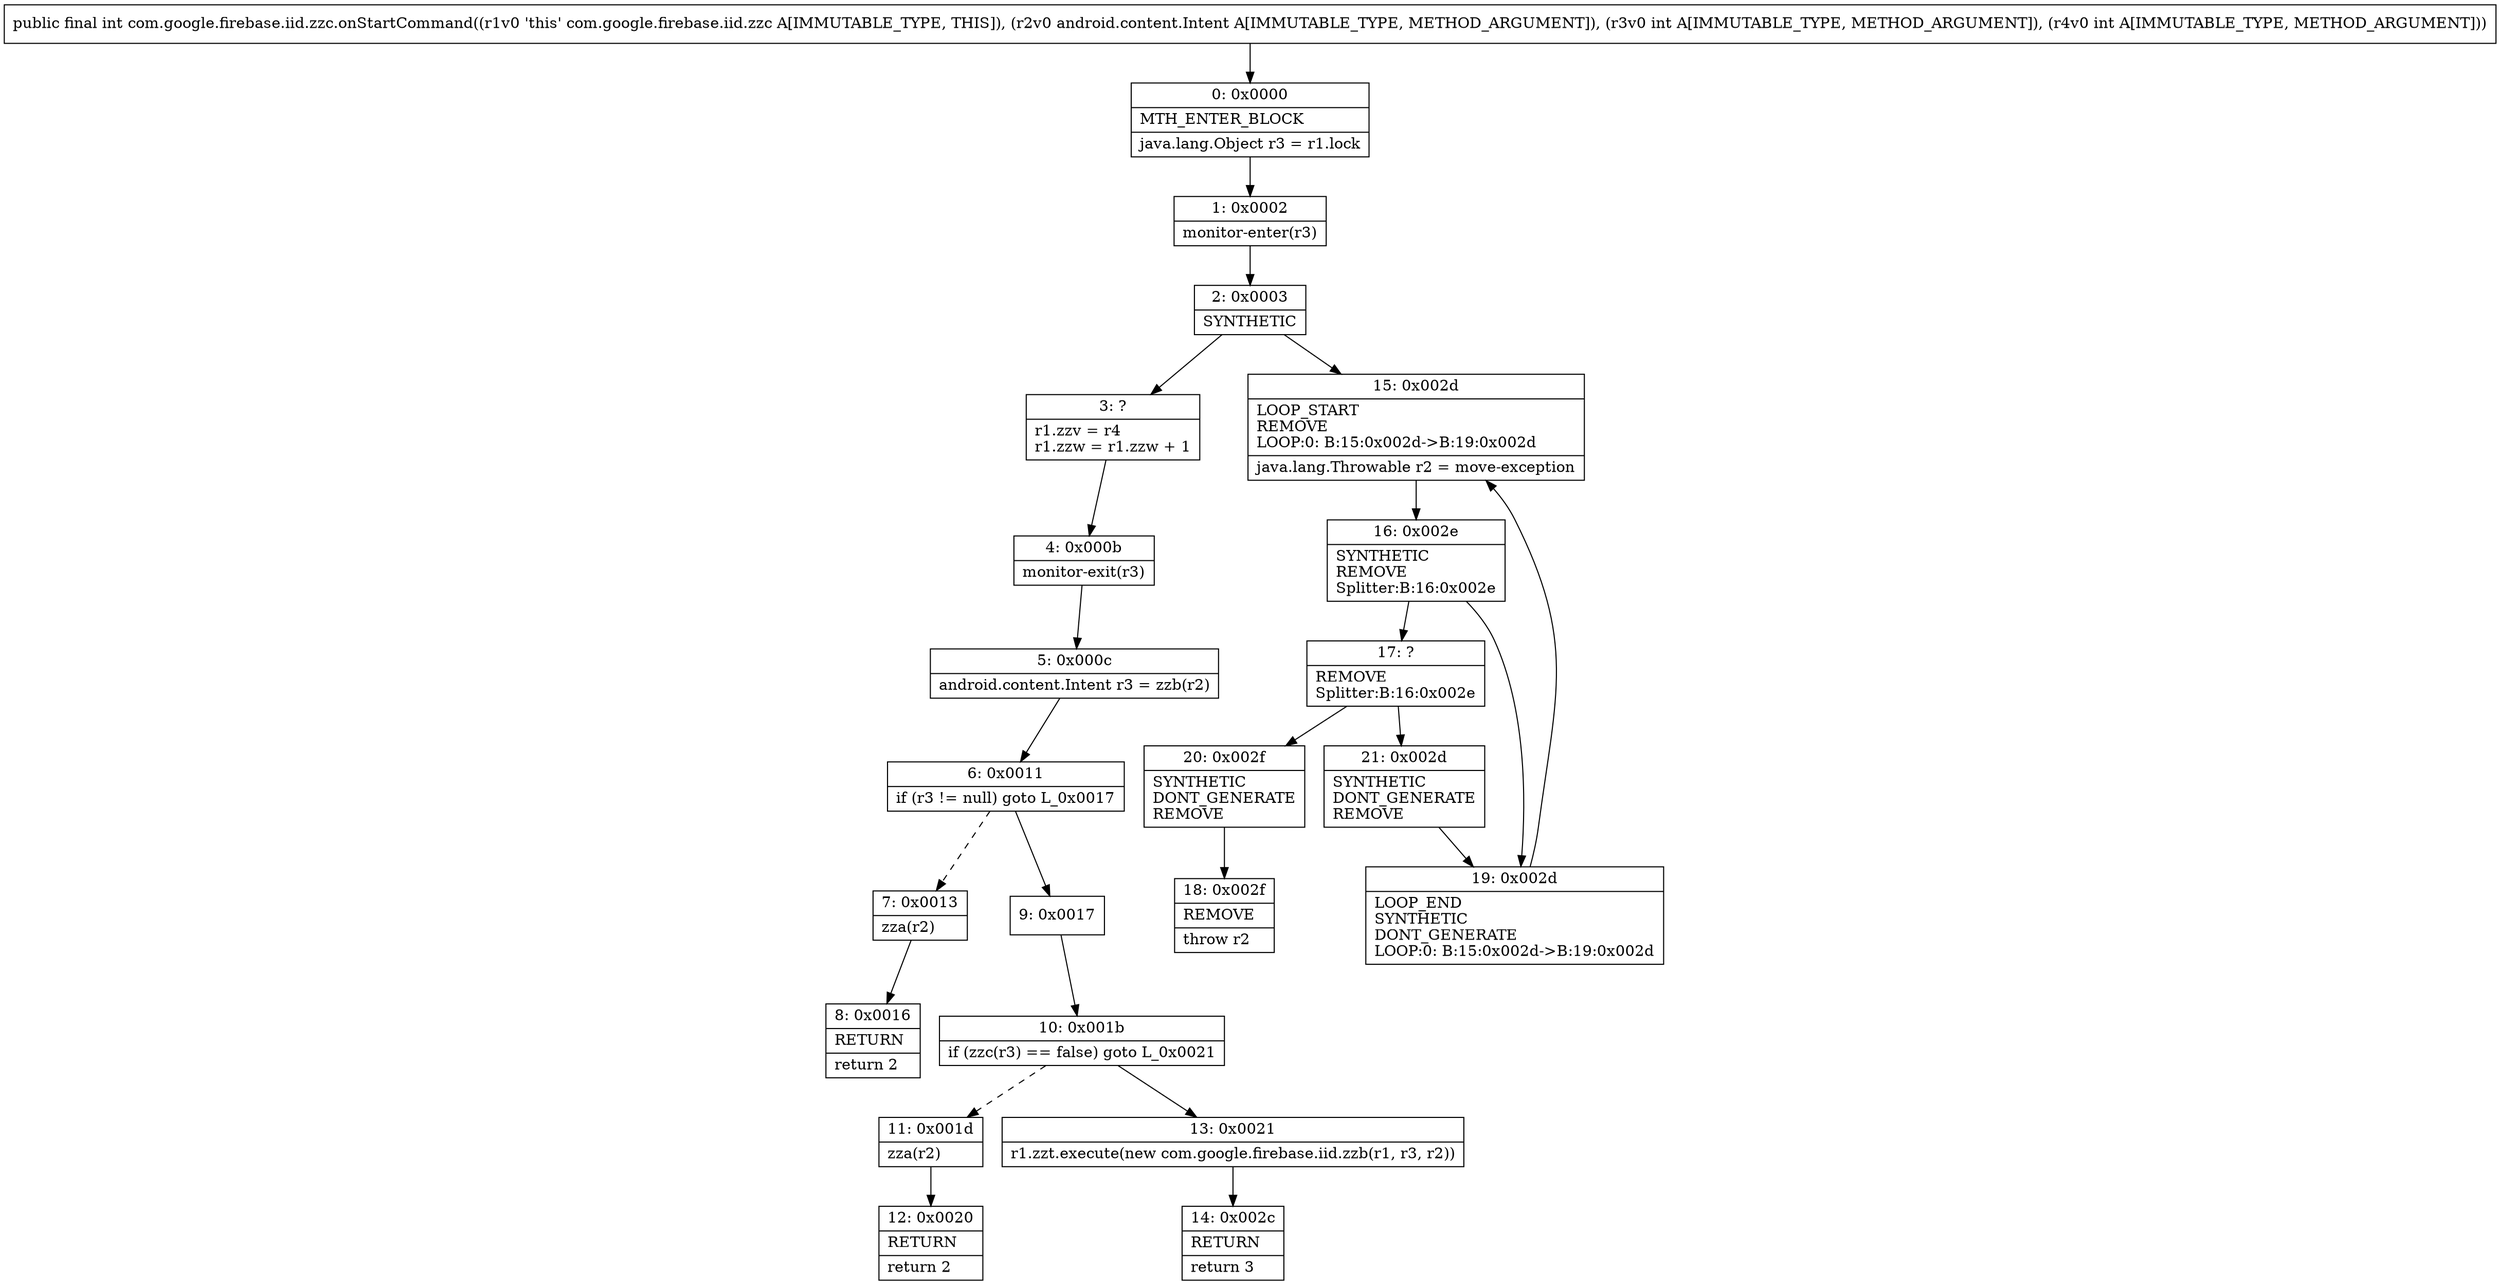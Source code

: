 digraph "CFG forcom.google.firebase.iid.zzc.onStartCommand(Landroid\/content\/Intent;II)I" {
Node_0 [shape=record,label="{0\:\ 0x0000|MTH_ENTER_BLOCK\l|java.lang.Object r3 = r1.lock\l}"];
Node_1 [shape=record,label="{1\:\ 0x0002|monitor\-enter(r3)\l}"];
Node_2 [shape=record,label="{2\:\ 0x0003|SYNTHETIC\l}"];
Node_3 [shape=record,label="{3\:\ ?|r1.zzv = r4\lr1.zzw = r1.zzw + 1\l}"];
Node_4 [shape=record,label="{4\:\ 0x000b|monitor\-exit(r3)\l}"];
Node_5 [shape=record,label="{5\:\ 0x000c|android.content.Intent r3 = zzb(r2)\l}"];
Node_6 [shape=record,label="{6\:\ 0x0011|if (r3 != null) goto L_0x0017\l}"];
Node_7 [shape=record,label="{7\:\ 0x0013|zza(r2)\l}"];
Node_8 [shape=record,label="{8\:\ 0x0016|RETURN\l|return 2\l}"];
Node_9 [shape=record,label="{9\:\ 0x0017}"];
Node_10 [shape=record,label="{10\:\ 0x001b|if (zzc(r3) == false) goto L_0x0021\l}"];
Node_11 [shape=record,label="{11\:\ 0x001d|zza(r2)\l}"];
Node_12 [shape=record,label="{12\:\ 0x0020|RETURN\l|return 2\l}"];
Node_13 [shape=record,label="{13\:\ 0x0021|r1.zzt.execute(new com.google.firebase.iid.zzb(r1, r3, r2))\l}"];
Node_14 [shape=record,label="{14\:\ 0x002c|RETURN\l|return 3\l}"];
Node_15 [shape=record,label="{15\:\ 0x002d|LOOP_START\lREMOVE\lLOOP:0: B:15:0x002d\-\>B:19:0x002d\l|java.lang.Throwable r2 = move\-exception\l}"];
Node_16 [shape=record,label="{16\:\ 0x002e|SYNTHETIC\lREMOVE\lSplitter:B:16:0x002e\l}"];
Node_17 [shape=record,label="{17\:\ ?|REMOVE\lSplitter:B:16:0x002e\l}"];
Node_18 [shape=record,label="{18\:\ 0x002f|REMOVE\l|throw r2\l}"];
Node_19 [shape=record,label="{19\:\ 0x002d|LOOP_END\lSYNTHETIC\lDONT_GENERATE\lLOOP:0: B:15:0x002d\-\>B:19:0x002d\l}"];
Node_20 [shape=record,label="{20\:\ 0x002f|SYNTHETIC\lDONT_GENERATE\lREMOVE\l}"];
Node_21 [shape=record,label="{21\:\ 0x002d|SYNTHETIC\lDONT_GENERATE\lREMOVE\l}"];
MethodNode[shape=record,label="{public final int com.google.firebase.iid.zzc.onStartCommand((r1v0 'this' com.google.firebase.iid.zzc A[IMMUTABLE_TYPE, THIS]), (r2v0 android.content.Intent A[IMMUTABLE_TYPE, METHOD_ARGUMENT]), (r3v0 int A[IMMUTABLE_TYPE, METHOD_ARGUMENT]), (r4v0 int A[IMMUTABLE_TYPE, METHOD_ARGUMENT])) }"];
MethodNode -> Node_0;
Node_0 -> Node_1;
Node_1 -> Node_2;
Node_2 -> Node_3;
Node_2 -> Node_15;
Node_3 -> Node_4;
Node_4 -> Node_5;
Node_5 -> Node_6;
Node_6 -> Node_7[style=dashed];
Node_6 -> Node_9;
Node_7 -> Node_8;
Node_9 -> Node_10;
Node_10 -> Node_11[style=dashed];
Node_10 -> Node_13;
Node_11 -> Node_12;
Node_13 -> Node_14;
Node_15 -> Node_16;
Node_16 -> Node_17;
Node_16 -> Node_19;
Node_17 -> Node_20;
Node_17 -> Node_21;
Node_19 -> Node_15;
Node_20 -> Node_18;
Node_21 -> Node_19;
}

